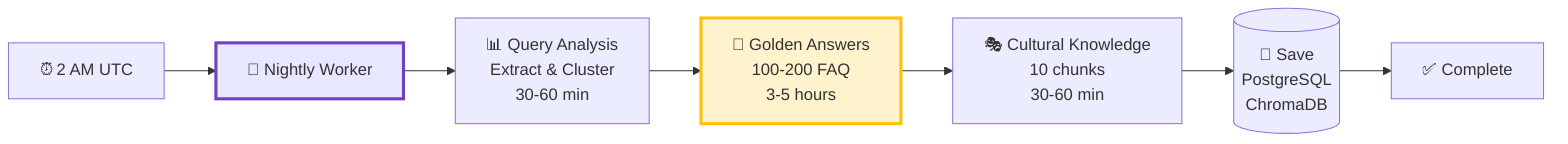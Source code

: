 flowchart LR
    Cron[⏰ 2 AM UTC]
    
    Cron --> Worker[🌙 Nightly Worker]
    
    Worker --> Task1[📊 Query Analysis<br/>Extract & Cluster<br/>30-60 min]
    
    Task1 --> Task2[🌟 Golden Answers<br/>100-200 FAQ<br/>3-5 hours]
    
    Task2 --> Task3[🎭 Cultural Knowledge<br/>10 chunks<br/>30-60 min]
    
    Task3 --> Save[(💾 Save<br/>PostgreSQL<br/>ChromaDB)]
    
    Save --> Done[✅ Complete]
    
    style Worker fill:#e7e7ff,stroke:#6f42c1,stroke-width:3px
    style Task2 fill:#fff3cd,stroke:#ffc107,stroke-width:3px